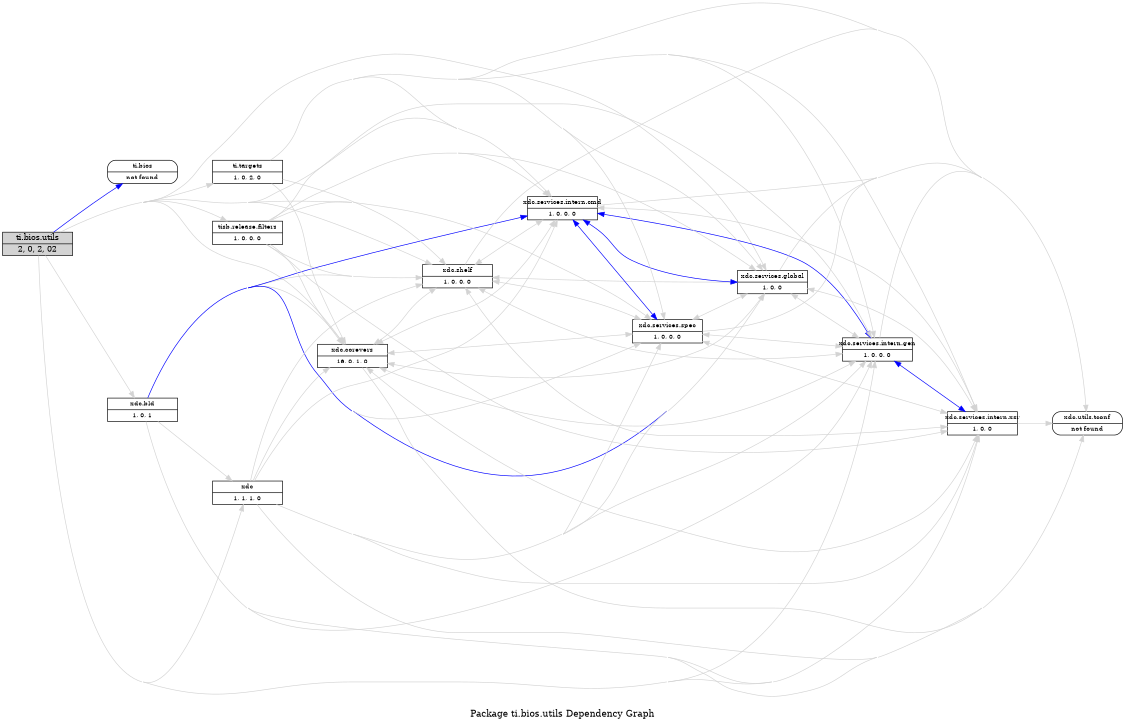 digraph dependencies {
    label="\nPackage ti.bios.utils Dependency Graph";
    size="7.5,10";
    rankdir=LR;
    ranksep=".75";
    concentrate="true";
    node [fixedsize=true, width=1.5, style=filled, color=black];
    node [font=Helvetica, fontsize=12, fillcolor=lightgrey];
    ti_bios_utils [shape=record,label="ti.bios.utils|2, 0, 2, 02", URL="package.rel.xml"];
    node [fontsize=10, fillcolor=white];

    edge [style=solid, color=blue]
    ti_bios [shape=record,label="ti.bios|not found"style=rounded, ];
    ti_bios_utils -> ti_bios;

    edge [style=solid, color=lightgrey]
    xdc_bld [shape=record,label="xdc.bld|1, 0, 1", URL="../../../../../../../../../../rtree/install/trees/products/xdcprod-j61/product/Linux/xdctools_3_10_05_61/packages/xdc/bld/package/package.rel.svg"];
    ti_bios_utils -> xdc_bld;
    xdc_corevers [shape=record,label="xdc.corevers|16, 0, 1, 0", URL="../../../../../../../../../../rtree/install/trees/products/xdcprod-j61/product/Linux/xdctools_3_10_05_61/packages/xdc/corevers/package/package.rel.svg"];
    ti_bios_utils -> xdc_corevers;
    xdc_shelf [shape=record,label="xdc.shelf|1, 0, 0, 0", URL="../../../../../../../../../../rtree/install/trees/products/xdcprod-j61/product/Linux/xdctools_3_10_05_61/packages/xdc/shelf/package/package.rel.svg"];
    ti_bios_utils -> xdc_shelf;
    xdc_services_intern_cmd [shape=record,label="xdc.services.intern.cmd|1, 0, 0, 0", URL="../../../../../../../../../../rtree/install/trees/products/xdcprod-j61/product/Linux/xdctools_3_10_05_61/packages/xdc/services/intern/cmd/package/package.rel.svg"];
    ti_bios_utils -> xdc_services_intern_cmd;
    xdc_services_intern_xsr [shape=record,label="xdc.services.intern.xsr|1, 0, 0", URL="../../../../../../../../../../rtree/install/trees/products/xdcprod-j61/product/Linux/xdctools_3_10_05_61/packages/xdc/services/intern/xsr/package/package.rel.svg"];
    ti_bios_utils -> xdc_services_intern_xsr;
    xdc_services_intern_gen [shape=record,label="xdc.services.intern.gen|1, 0, 0, 0", URL="../../../../../../../../../../rtree/install/trees/products/xdcprod-j61/product/Linux/xdctools_3_10_05_61/packages/xdc/services/intern/gen/package/package.rel.svg"];
    ti_bios_utils -> xdc_services_intern_gen;
    ti_targets [shape=record,label="ti.targets|1, 0, 2, 0", URL="../../../../../../../../../../rtree/install/trees/products/xdcprod-j61/product/Linux/xdctools_3_10_05_61/packages/ti/targets/package/package.rel.svg"];
    ti_bios_utils -> ti_targets;
    xdc_services_global [shape=record,label="xdc.services.global|1, 0, 0", URL="../../../../../../../../../../rtree/install/trees/products/xdcprod-j61/product/Linux/xdctools_3_10_05_61/packages/xdc/services/global/package/package.rel.svg"];
    ti_bios_utils -> xdc_services_global;
    tisb_release_filters [shape=record,label="tisb.release.filters|1, 0, 0, 0", URL="../../../../../../../../../../toolsrc/library/toolsC51/packages/tisb/release/filters/package/package.rel.svg"];
    ti_bios_utils -> tisb_release_filters;
    xdc_services_spec [shape=record,label="xdc.services.spec|1, 0, 0, 0", URL="../../../../../../../../../../rtree/install/trees/products/xdcprod-j61/product/Linux/xdctools_3_10_05_61/packages/xdc/services/spec/package/package.rel.svg"];
    ti_bios_utils -> xdc_services_spec;
    ti_bios_utils -> ti_bios;
    xdc [shape=record,label="xdc|1, 1, 1, 0", URL="../../../../../../../../../../rtree/install/trees/products/xdcprod-j61/product/Linux/xdctools_3_10_05_61/packages/xdc/package/package.rel.svg"];
    ti_bios_utils -> xdc;

    edge [style=solid, color=blue]

    edge [style=solid, color=lightgrey]
    xdc -> xdc_corevers;
    xdc -> xdc_services_spec;
    xdc -> xdc_services_intern_cmd;
    xdc -> xdc_services_intern_xsr;
    xdc -> xdc_shelf;
    xdc -> xdc_services_global;
    xdc -> xdc_services_intern_gen;
    xdc_utils_tconf [shape=record,label="xdc.utils.tconf|not found"style=rounded, ];
    xdc -> xdc_utils_tconf;

    edge [style=solid, color=blue]

    edge [style=solid, color=lightgrey]

    edge [style=solid, color=blue]
    xdc_services_spec -> xdc_shelf;

    edge [style=solid, color=lightgrey]
    xdc_services_spec -> xdc_corevers;
    xdc_services_spec -> xdc_services_intern_cmd;
    xdc_services_spec -> xdc_services_intern_xsr;
    xdc_services_spec -> xdc_shelf;
    xdc_services_spec -> xdc_services_global;
    xdc_services_spec -> xdc_services_intern_gen;
    xdc_services_spec -> xdc_utils_tconf;

    edge [style=solid, color=blue]

    edge [style=solid, color=lightgrey]
    tisb_release_filters -> xdc_services_intern_cmd;
    tisb_release_filters -> xdc_services_intern_xsr;
    tisb_release_filters -> xdc_services_intern_gen;
    tisb_release_filters -> xdc_corevers;
    tisb_release_filters -> xdc_services_global;
    tisb_release_filters -> xdc_services_spec;
    tisb_release_filters -> xdc_shelf;

    edge [style=solid, color=blue]

    edge [style=solid, color=lightgrey]
    xdc_services_global -> xdc_corevers;
    xdc_services_global -> xdc_services_spec;
    xdc_services_global -> xdc_services_intern_cmd;
    xdc_services_global -> xdc_services_intern_xsr;
    xdc_services_global -> xdc_shelf;
    xdc_services_global -> xdc_services_intern_gen;
    xdc_services_global -> xdc_utils_tconf;

    edge [style=solid, color=blue]

    edge [style=solid, color=lightgrey]
    ti_targets -> xdc_corevers;
    ti_targets -> xdc_services_spec;
    ti_targets -> xdc_services_intern_cmd;
    ti_targets -> xdc_services_intern_xsr;
    ti_targets -> xdc_shelf;
    ti_targets -> xdc_services_global;
    ti_targets -> xdc_services_intern_gen;
    ti_targets -> xdc_utils_tconf;

    edge [style=solid, color=blue]
    xdc_services_intern_gen -> xdc_shelf;
    xdc_services_intern_gen -> xdc_services_spec;
    xdc_services_intern_gen -> xdc_services_global;
    xdc_services_intern_gen -> xdc_services_intern_xsr;

    edge [style=solid, color=lightgrey]
    xdc_services_intern_gen -> xdc_corevers;
    xdc_services_intern_gen -> xdc_services_spec;
    xdc_services_intern_gen -> xdc_services_intern_cmd;
    xdc_services_intern_gen -> xdc_services_intern_xsr;
    xdc_services_intern_gen -> xdc_shelf;
    xdc_services_intern_gen -> xdc_services_global;
    xdc_services_intern_gen -> xdc_utils_tconf;

    edge [style=solid, color=blue]
    xdc_services_intern_xsr -> xdc_services_global;

    edge [style=solid, color=lightgrey]
    xdc_services_intern_xsr -> xdc_corevers;
    xdc_services_intern_xsr -> xdc_services_spec;
    xdc_services_intern_xsr -> xdc_services_intern_cmd;
    xdc_services_intern_xsr -> xdc_shelf;
    xdc_services_intern_xsr -> xdc_services_global;
    xdc_services_intern_xsr -> xdc_services_intern_gen;
    xdc_services_intern_xsr -> xdc_utils_tconf;

    edge [style=solid, color=blue]
    xdc_services_intern_cmd -> xdc_shelf;
    xdc_services_intern_cmd -> xdc_services_spec;
    xdc_services_intern_cmd -> xdc_services_global;
    xdc_services_intern_cmd -> xdc_services_intern_gen;

    edge [style=solid, color=lightgrey]
    xdc_services_intern_cmd -> xdc_corevers;
    xdc_services_intern_cmd -> xdc_services_spec;
    xdc_services_intern_cmd -> xdc_services_intern_xsr;
    xdc_services_intern_cmd -> xdc_shelf;
    xdc_services_intern_cmd -> xdc_services_global;
    xdc_services_intern_cmd -> xdc_services_intern_gen;
    xdc_services_intern_cmd -> xdc_utils_tconf;

    edge [style=solid, color=blue]

    edge [style=solid, color=lightgrey]
    xdc_shelf -> xdc_corevers;
    xdc_shelf -> xdc_services_spec;
    xdc_shelf -> xdc_services_intern_cmd;
    xdc_shelf -> xdc_services_intern_xsr;
    xdc_shelf -> xdc_services_global;
    xdc_shelf -> xdc_services_intern_gen;
    xdc_shelf -> xdc_utils_tconf;

    edge [style=solid, color=blue]

    edge [style=solid, color=lightgrey]
    xdc_corevers -> xdc_services_spec;
    xdc_corevers -> xdc_services_intern_cmd;
    xdc_corevers -> xdc_services_intern_xsr;
    xdc_corevers -> xdc_shelf;
    xdc_corevers -> xdc_services_global;
    xdc_corevers -> xdc_services_intern_gen;
    xdc_corevers -> xdc_utils_tconf;

    edge [style=solid, color=blue]
    xdc_bld -> xdc_services_global;
    xdc_bld -> xdc_services_intern_cmd;

    edge [style=solid, color=lightgrey]
    xdc_bld -> xdc_corevers;
    xdc_bld -> xdc_services_spec;
    xdc_bld -> xdc_services_intern_cmd;
    xdc_bld -> xdc;
    xdc_bld -> xdc_services_intern_xsr;
    xdc_bld -> xdc_shelf;
    xdc_bld -> xdc_services_global;
    xdc_bld -> xdc_services_intern_gen;
    xdc_bld -> xdc_utils_tconf;

    edge [style=solid, color=blue]

    edge [style=solid, color=lightgrey]
}
